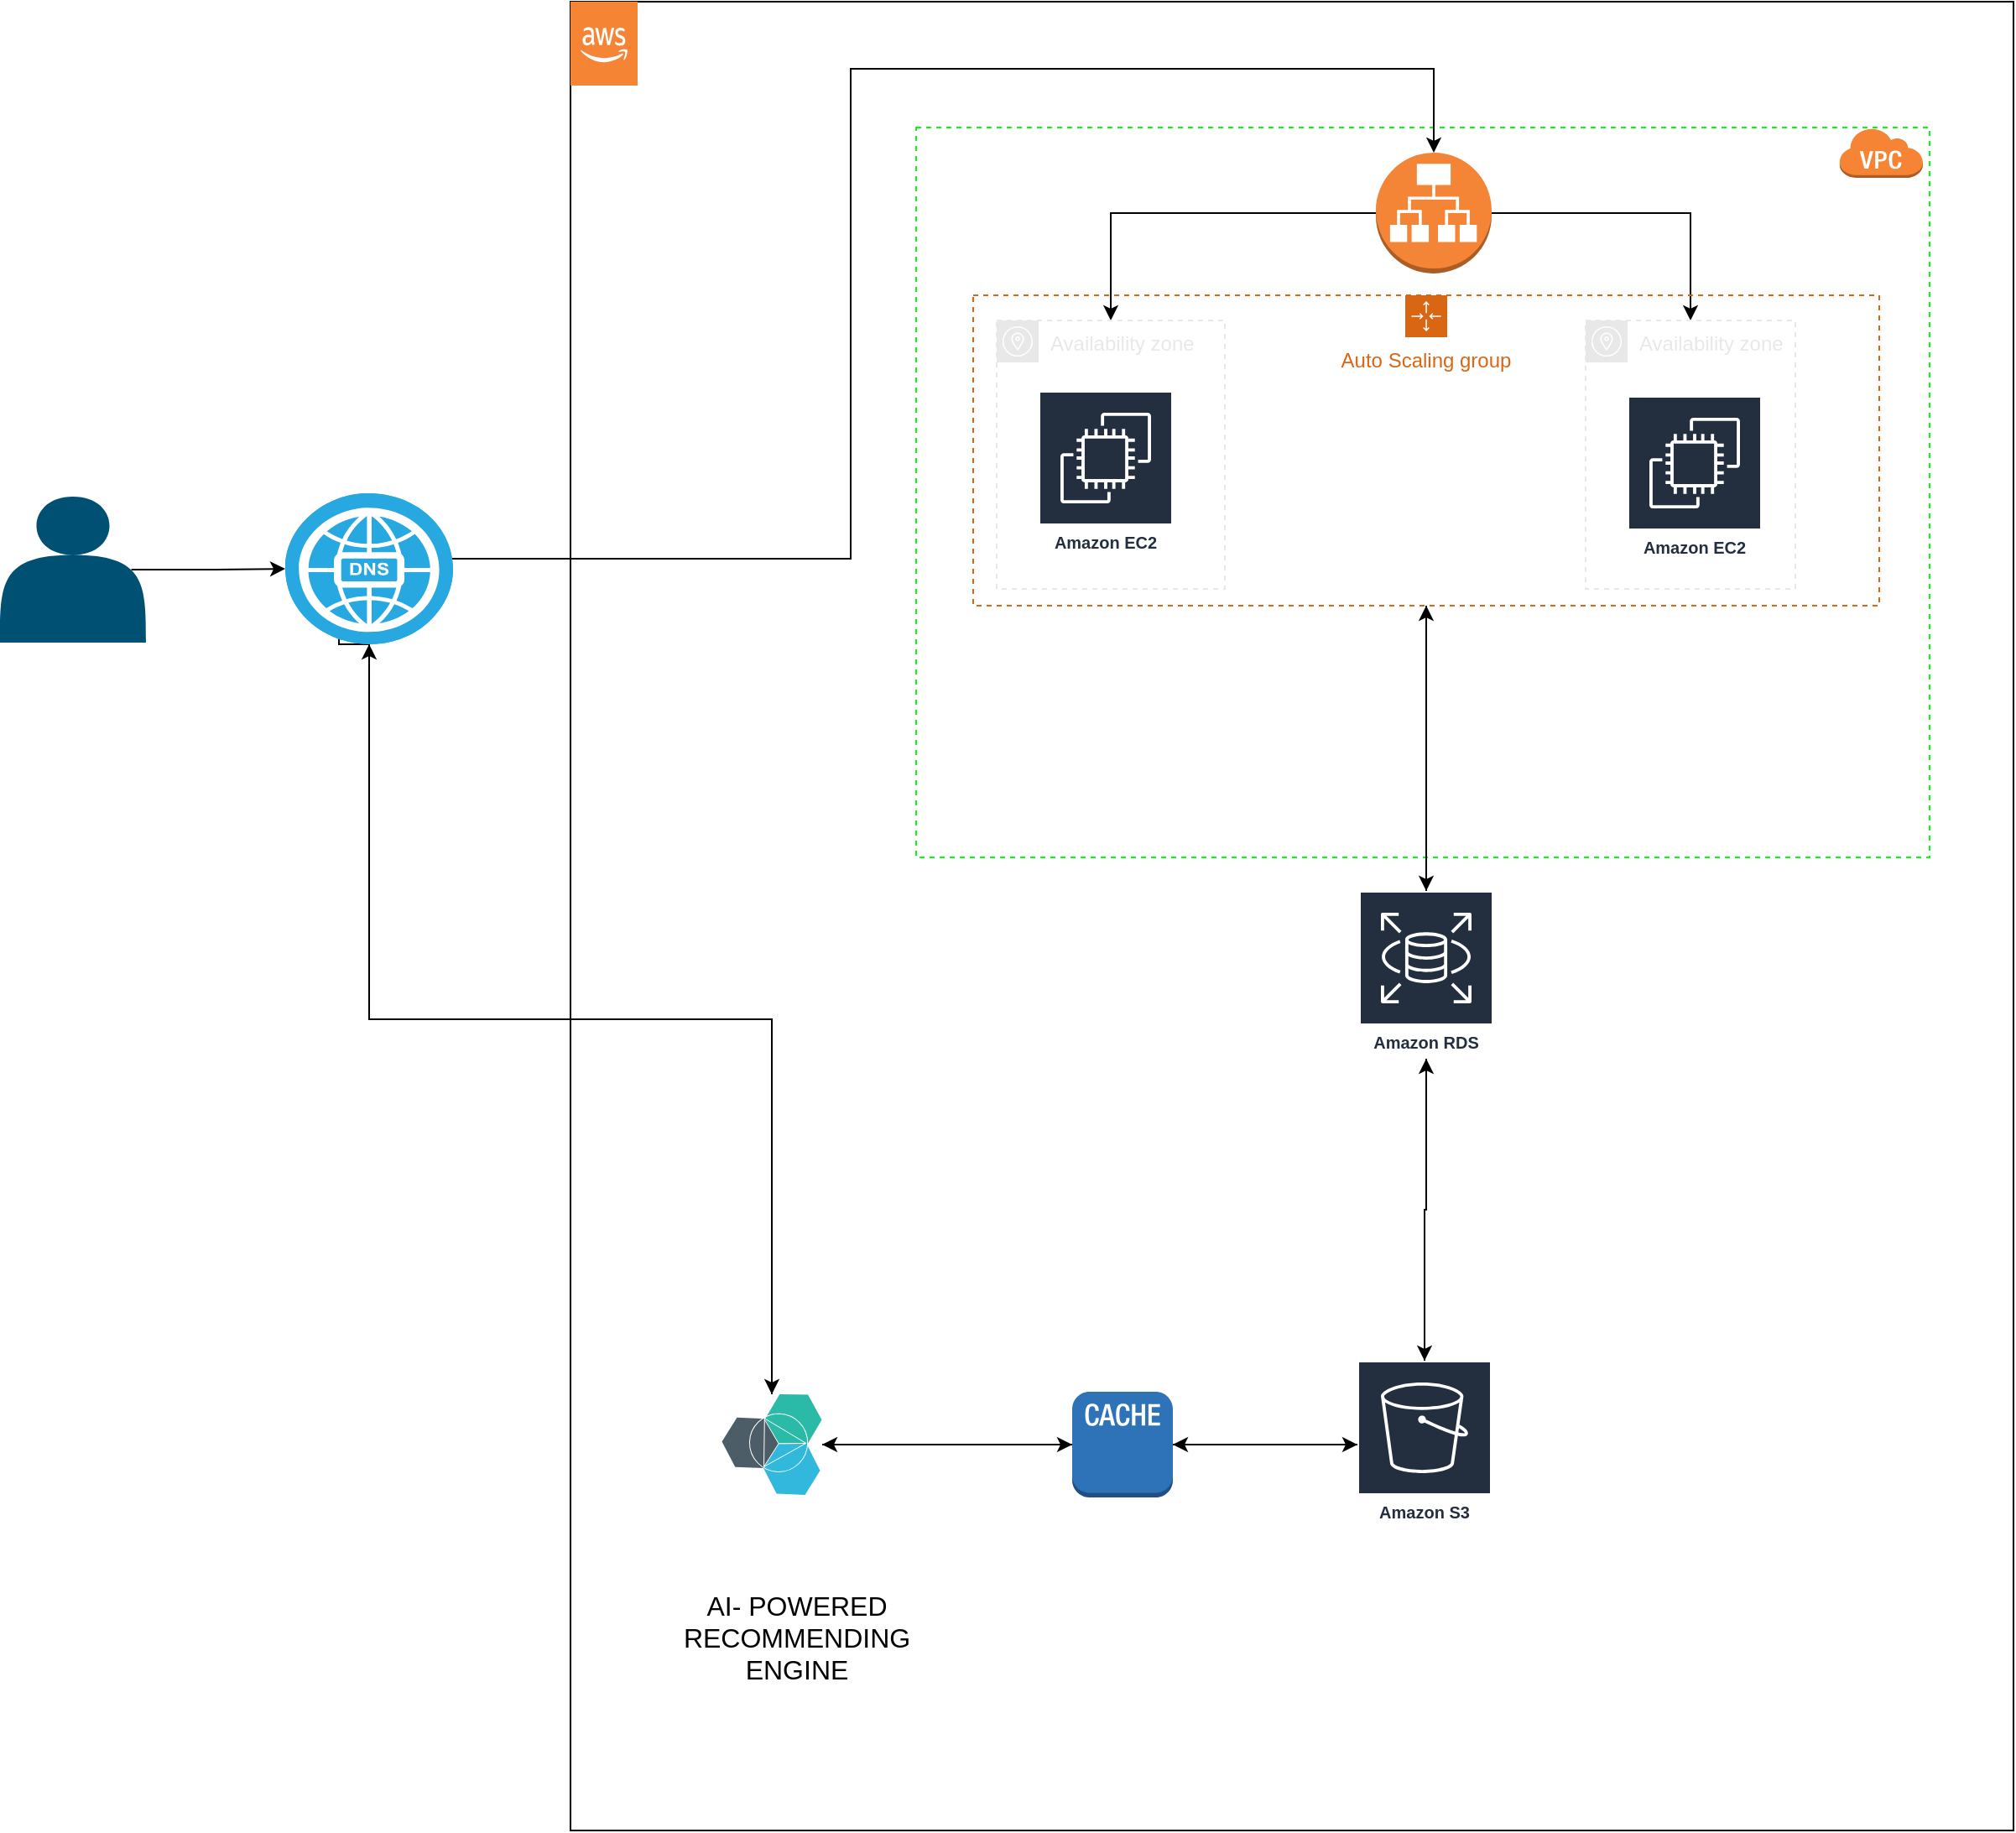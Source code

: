 <mxfile version="22.1.21" type="device">
  <diagram name="Page-1" id="9RDmgMSrVZAOL-lc2ijB">
    <mxGraphModel dx="3839" dy="899" grid="1" gridSize="10" guides="1" tooltips="1" connect="1" arrows="1" fold="1" page="1" pageScale="1" pageWidth="2339" pageHeight="3300" math="0" shadow="0">
      <root>
        <mxCell id="0" />
        <mxCell id="1" parent="0" />
        <mxCell id="HvqwYxyJVgI_4CELtDbY-2" value="" style="rounded=0;whiteSpace=wrap;html=1;movable=0;resizable=0;rotatable=0;deletable=0;editable=0;locked=1;connectable=0;" vertex="1" parent="1">
          <mxGeometry x="30" y="190" width="860" height="1090" as="geometry" />
        </mxCell>
        <mxCell id="HvqwYxyJVgI_4CELtDbY-1" value="" style="outlineConnect=0;dashed=0;verticalLabelPosition=bottom;verticalAlign=top;align=center;html=1;shape=mxgraph.aws3.cloud_2;fillColor=#F58534;gradientColor=none;movable=1;resizable=1;rotatable=1;deletable=1;editable=1;locked=0;connectable=1;" vertex="1" parent="1">
          <mxGeometry x="30" y="190" width="40" height="50" as="geometry" />
        </mxCell>
        <mxCell id="HvqwYxyJVgI_4CELtDbY-4" value="" style="rounded=0;whiteSpace=wrap;html=1;dashed=1;strokeColor=#04fb14;movable=0;resizable=0;rotatable=0;deletable=0;editable=0;locked=1;connectable=0;" vertex="1" parent="1">
          <mxGeometry x="236" y="265" width="604" height="435" as="geometry" />
        </mxCell>
        <mxCell id="HvqwYxyJVgI_4CELtDbY-6" value="" style="outlineConnect=0;dashed=0;verticalLabelPosition=bottom;verticalAlign=top;align=center;html=1;shape=mxgraph.aws3.virtual_private_cloud;fillColor=#F58534;gradientColor=none;movable=1;resizable=1;rotatable=1;deletable=1;editable=1;locked=0;connectable=1;" vertex="1" parent="1">
          <mxGeometry x="786" y="265" width="50" height="30" as="geometry" />
        </mxCell>
        <mxCell id="HvqwYxyJVgI_4CELtDbY-14" value="" style="verticalLabelPosition=bottom;sketch=0;html=1;verticalAlign=top;aspect=fixed;align=center;pointerEvents=1;shape=actor;fillColor=#005073;strokeColor=none;whiteSpace=wrap;" vertex="1" parent="1">
          <mxGeometry x="-310" y="485" width="87" height="87" as="geometry" />
        </mxCell>
        <mxCell id="HvqwYxyJVgI_4CELtDbY-19" style="edgeStyle=orthogonalEdgeStyle;rounded=0;orthogonalLoop=1;jettySize=auto;html=1;exitX=0.5;exitY=1;exitDx=0;exitDy=0;exitPerimeter=0;entryX=0.5;entryY=0;entryDx=0;entryDy=0;entryPerimeter=0;" edge="1" parent="1" source="HvqwYxyJVgI_4CELtDbY-17" target="HvqwYxyJVgI_4CELtDbY-23">
          <mxGeometry relative="1" as="geometry">
            <mxPoint x="520" y="280" as="targetPoint" />
            <Array as="points">
              <mxPoint x="-108" y="522" />
              <mxPoint x="197" y="522" />
              <mxPoint x="197" y="230" />
              <mxPoint x="545" y="230" />
            </Array>
          </mxGeometry>
        </mxCell>
        <mxCell id="HvqwYxyJVgI_4CELtDbY-17" value="" style="fillColor=#28A8E0;verticalLabelPosition=bottom;sketch=0;html=1;strokeColor=#ffffff;verticalAlign=top;align=center;points=[[0.145,0.145,0],[0.5,0,0],[0.855,0.145,0],[1,0.5,0],[0.855,0.855,0],[0.5,1,0],[0.145,0.855,0],[0,0.5,0]];pointerEvents=1;shape=mxgraph.cisco_safe.compositeIcon;bgIcon=ellipse;resIcon=mxgraph.cisco_safe.capability.dns;" vertex="1" parent="1">
          <mxGeometry x="-140" y="483" width="100" height="90" as="geometry" />
        </mxCell>
        <mxCell id="HvqwYxyJVgI_4CELtDbY-36" style="edgeStyle=orthogonalEdgeStyle;rounded=0;orthogonalLoop=1;jettySize=auto;html=1;exitX=0;exitY=0.5;exitDx=0;exitDy=0;exitPerimeter=0;movable=0;resizable=0;rotatable=0;deletable=0;editable=0;locked=1;connectable=0;" edge="1" parent="1" source="HvqwYxyJVgI_4CELtDbY-23" target="HvqwYxyJVgI_4CELtDbY-28">
          <mxGeometry relative="1" as="geometry" />
        </mxCell>
        <mxCell id="HvqwYxyJVgI_4CELtDbY-38" style="edgeStyle=orthogonalEdgeStyle;rounded=0;orthogonalLoop=1;jettySize=auto;html=1;exitX=1;exitY=0.5;exitDx=0;exitDy=0;exitPerimeter=0;movable=0;resizable=0;rotatable=0;deletable=0;editable=0;locked=1;connectable=0;" edge="1" parent="1" source="HvqwYxyJVgI_4CELtDbY-23" target="HvqwYxyJVgI_4CELtDbY-30">
          <mxGeometry relative="1" as="geometry" />
        </mxCell>
        <mxCell id="HvqwYxyJVgI_4CELtDbY-23" value="" style="outlineConnect=0;dashed=0;verticalLabelPosition=bottom;verticalAlign=top;align=center;html=1;shape=mxgraph.aws3.application_load_balancer;fillColor=#F58536;gradientColor=none;movable=0;resizable=0;rotatable=0;deletable=0;editable=0;locked=1;connectable=0;" vertex="1" parent="1">
          <mxGeometry x="510" y="280" width="69" height="72" as="geometry" />
        </mxCell>
        <mxCell id="HvqwYxyJVgI_4CELtDbY-28" value="Availability zone" style="sketch=0;outlineConnect=0;gradientColor=none;html=1;whiteSpace=wrap;fontSize=12;fontStyle=0;shape=mxgraph.aws4.group;grIcon=mxgraph.aws4.group_availability_zone;strokeColor=#E8E8E8;fillColor=none;verticalAlign=top;align=left;spacingLeft=30;fontColor=#E8E8E8;dashed=1;movable=0;resizable=0;rotatable=0;deletable=0;editable=0;locked=1;connectable=0;" vertex="1" parent="1">
          <mxGeometry x="284" y="380" width="136" height="160" as="geometry" />
        </mxCell>
        <mxCell id="HvqwYxyJVgI_4CELtDbY-30" value="Availability zone" style="sketch=0;outlineConnect=0;gradientColor=none;html=1;whiteSpace=wrap;fontSize=12;fontStyle=0;shape=mxgraph.aws4.group;grIcon=mxgraph.aws4.group_availability_zone;strokeColor=#E8E8E8;fillColor=none;verticalAlign=top;align=left;spacingLeft=30;fontColor=#E8E8E8;dashed=1;movable=0;resizable=0;rotatable=0;deletable=0;editable=0;locked=1;connectable=0;" vertex="1" parent="1">
          <mxGeometry x="635" y="380" width="125" height="160" as="geometry" />
        </mxCell>
        <mxCell id="HvqwYxyJVgI_4CELtDbY-33" value="Amazon EC2" style="sketch=0;outlineConnect=0;fontColor=#232F3E;gradientColor=none;strokeColor=#ffffff;fillColor=#232F3E;dashed=0;verticalLabelPosition=middle;verticalAlign=bottom;align=center;html=1;whiteSpace=wrap;fontSize=10;fontStyle=1;spacing=3;shape=mxgraph.aws4.productIcon;prIcon=mxgraph.aws4.ec2;movable=0;resizable=0;rotatable=0;deletable=0;editable=0;locked=1;connectable=0;" vertex="1" parent="1">
          <mxGeometry x="309" y="422" width="80" height="100" as="geometry" />
        </mxCell>
        <mxCell id="HvqwYxyJVgI_4CELtDbY-35" value="Amazon EC2" style="sketch=0;outlineConnect=0;fontColor=#232F3E;gradientColor=none;strokeColor=#ffffff;fillColor=#232F3E;dashed=0;verticalLabelPosition=middle;verticalAlign=bottom;align=center;html=1;whiteSpace=wrap;fontSize=10;fontStyle=1;spacing=3;shape=mxgraph.aws4.productIcon;prIcon=mxgraph.aws4.ec2;movable=0;resizable=0;rotatable=0;deletable=0;editable=0;locked=1;connectable=0;" vertex="1" parent="1">
          <mxGeometry x="660" y="425" width="80" height="100" as="geometry" />
        </mxCell>
        <mxCell id="HvqwYxyJVgI_4CELtDbY-94" style="edgeStyle=orthogonalEdgeStyle;rounded=0;orthogonalLoop=1;jettySize=auto;html=1;" edge="1" parent="1" source="HvqwYxyJVgI_4CELtDbY-42" target="HvqwYxyJVgI_4CELtDbY-71">
          <mxGeometry relative="1" as="geometry" />
        </mxCell>
        <mxCell id="HvqwYxyJVgI_4CELtDbY-98" style="edgeStyle=orthogonalEdgeStyle;rounded=0;orthogonalLoop=1;jettySize=auto;html=1;" edge="1" parent="1" source="HvqwYxyJVgI_4CELtDbY-42" target="HvqwYxyJVgI_4CELtDbY-45">
          <mxGeometry relative="1" as="geometry" />
        </mxCell>
        <mxCell id="HvqwYxyJVgI_4CELtDbY-42" value="Amazon RDS" style="sketch=0;outlineConnect=0;fontColor=#232F3E;gradientColor=none;strokeColor=#ffffff;fillColor=#232F3E;dashed=0;verticalLabelPosition=middle;verticalAlign=bottom;align=center;html=1;whiteSpace=wrap;fontSize=10;fontStyle=1;spacing=3;shape=mxgraph.aws4.productIcon;prIcon=mxgraph.aws4.rds;" vertex="1" parent="1">
          <mxGeometry x="500" y="720" width="80" height="100" as="geometry" />
        </mxCell>
        <mxCell id="HvqwYxyJVgI_4CELtDbY-99" style="edgeStyle=orthogonalEdgeStyle;rounded=0;orthogonalLoop=1;jettySize=auto;html=1;" edge="1" parent="1" source="HvqwYxyJVgI_4CELtDbY-45" target="HvqwYxyJVgI_4CELtDbY-42">
          <mxGeometry relative="1" as="geometry" />
        </mxCell>
        <mxCell id="HvqwYxyJVgI_4CELtDbY-45" value="Auto Scaling group" style="points=[[0,0],[0.25,0],[0.5,0],[0.75,0],[1,0],[1,0.25],[1,0.5],[1,0.75],[1,1],[0.75,1],[0.5,1],[0.25,1],[0,1],[0,0.75],[0,0.5],[0,0.25]];outlineConnect=0;gradientColor=none;html=1;whiteSpace=wrap;fontSize=12;fontStyle=0;container=1;pointerEvents=0;collapsible=0;recursiveResize=0;shape=mxgraph.aws4.groupCenter;grIcon=mxgraph.aws4.group_auto_scaling_group;grStroke=1;strokeColor=#D86613;fillColor=none;verticalAlign=top;align=center;fontColor=#D86613;dashed=1;spacingTop=25;movable=1;resizable=1;rotatable=1;deletable=1;editable=1;locked=0;connectable=1;" vertex="1" parent="1">
          <mxGeometry x="270" y="365" width="540" height="185" as="geometry" />
        </mxCell>
        <mxCell id="HvqwYxyJVgI_4CELtDbY-70" style="edgeStyle=orthogonalEdgeStyle;rounded=0;orthogonalLoop=1;jettySize=auto;html=1;exitX=0.5;exitY=1;exitDx=0;exitDy=0;exitPerimeter=0;entryX=0.5;entryY=0;entryDx=0;entryDy=0;" edge="1" parent="1" source="HvqwYxyJVgI_4CELtDbY-17" target="HvqwYxyJVgI_4CELtDbY-76">
          <mxGeometry relative="1" as="geometry" />
        </mxCell>
        <mxCell id="HvqwYxyJVgI_4CELtDbY-75" style="edgeStyle=orthogonalEdgeStyle;rounded=0;orthogonalLoop=1;jettySize=auto;html=1;" edge="1" parent="1" source="HvqwYxyJVgI_4CELtDbY-71" target="HvqwYxyJVgI_4CELtDbY-42">
          <mxGeometry relative="1" as="geometry">
            <mxPoint x="516" y="550" as="targetPoint" />
          </mxGeometry>
        </mxCell>
        <mxCell id="HvqwYxyJVgI_4CELtDbY-71" value="Amazon S3" style="sketch=0;outlineConnect=0;fontColor=#232F3E;gradientColor=none;strokeColor=#ffffff;fillColor=#232F3E;dashed=0;verticalLabelPosition=middle;verticalAlign=bottom;align=center;html=1;whiteSpace=wrap;fontSize=10;fontStyle=1;spacing=3;shape=mxgraph.aws4.productIcon;prIcon=mxgraph.aws4.s3;" vertex="1" parent="1">
          <mxGeometry x="499" y="1000" width="80" height="100" as="geometry" />
        </mxCell>
        <mxCell id="HvqwYxyJVgI_4CELtDbY-72" style="edgeStyle=orthogonalEdgeStyle;rounded=0;orthogonalLoop=1;jettySize=auto;html=1;exitX=0.5;exitY=1;exitDx=0;exitDy=0;" edge="1" parent="1" source="HvqwYxyJVgI_4CELtDbY-4" target="HvqwYxyJVgI_4CELtDbY-4">
          <mxGeometry relative="1" as="geometry" />
        </mxCell>
        <mxCell id="HvqwYxyJVgI_4CELtDbY-90" style="edgeStyle=orthogonalEdgeStyle;rounded=0;orthogonalLoop=1;jettySize=auto;html=1;exitX=1;exitY=0.5;exitDx=0;exitDy=0;" edge="1" parent="1" source="HvqwYxyJVgI_4CELtDbY-76" target="HvqwYxyJVgI_4CELtDbY-78">
          <mxGeometry relative="1" as="geometry" />
        </mxCell>
        <mxCell id="HvqwYxyJVgI_4CELtDbY-76" value="" style="image;aspect=fixed;perimeter=ellipsePerimeter;html=1;align=center;shadow=0;dashed=0;fontColor=#4277BB;labelBackgroundColor=default;fontSize=12;spacingTop=3;image=img/lib/ibm/miscellaneous/microservices_application.svg;" vertex="1" parent="1">
          <mxGeometry x="120" y="1020" width="60" height="60" as="geometry" />
        </mxCell>
        <mxCell id="HvqwYxyJVgI_4CELtDbY-91" style="edgeStyle=orthogonalEdgeStyle;rounded=0;orthogonalLoop=1;jettySize=auto;html=1;exitX=0;exitY=0.5;exitDx=0;exitDy=0;exitPerimeter=0;entryX=1;entryY=0.5;entryDx=0;entryDy=0;" edge="1" parent="1" source="HvqwYxyJVgI_4CELtDbY-78" target="HvqwYxyJVgI_4CELtDbY-76">
          <mxGeometry relative="1" as="geometry" />
        </mxCell>
        <mxCell id="HvqwYxyJVgI_4CELtDbY-92" style="edgeStyle=orthogonalEdgeStyle;rounded=0;orthogonalLoop=1;jettySize=auto;html=1;exitX=1;exitY=0.5;exitDx=0;exitDy=0;exitPerimeter=0;" edge="1" parent="1" source="HvqwYxyJVgI_4CELtDbY-78" target="HvqwYxyJVgI_4CELtDbY-71">
          <mxGeometry relative="1" as="geometry" />
        </mxCell>
        <mxCell id="HvqwYxyJVgI_4CELtDbY-78" value="" style="outlineConnect=0;dashed=0;verticalLabelPosition=bottom;verticalAlign=top;align=center;html=1;shape=mxgraph.aws3.cache_node;fillColor=#2E73B8;gradientColor=none;" vertex="1" parent="1">
          <mxGeometry x="329" y="1018.5" width="60" height="63" as="geometry" />
        </mxCell>
        <mxCell id="HvqwYxyJVgI_4CELtDbY-81" value="&lt;font size=&quot;3&quot;&gt;AI- POWERED&lt;br&gt;RECOMMENDING ENGINE&lt;br&gt;&lt;/font&gt;" style="text;strokeColor=none;align=center;fillColor=none;html=1;verticalAlign=middle;whiteSpace=wrap;rounded=0;" vertex="1" parent="1">
          <mxGeometry x="100" y="1110" width="130" height="110" as="geometry" />
        </mxCell>
        <mxCell id="HvqwYxyJVgI_4CELtDbY-85" style="edgeStyle=orthogonalEdgeStyle;rounded=0;orthogonalLoop=1;jettySize=auto;html=1;exitX=0.9;exitY=0.5;exitDx=0;exitDy=0;exitPerimeter=0;entryX=0;entryY=0.5;entryDx=0;entryDy=0;entryPerimeter=0;" edge="1" parent="1" source="HvqwYxyJVgI_4CELtDbY-14" target="HvqwYxyJVgI_4CELtDbY-17">
          <mxGeometry relative="1" as="geometry" />
        </mxCell>
        <mxCell id="HvqwYxyJVgI_4CELtDbY-86" style="edgeStyle=orthogonalEdgeStyle;rounded=0;orthogonalLoop=1;jettySize=auto;html=1;exitX=0.5;exitY=0;exitDx=0;exitDy=0;entryX=0.5;entryY=1;entryDx=0;entryDy=0;entryPerimeter=0;" edge="1" parent="1" source="HvqwYxyJVgI_4CELtDbY-76" target="HvqwYxyJVgI_4CELtDbY-17">
          <mxGeometry relative="1" as="geometry" />
        </mxCell>
        <mxCell id="HvqwYxyJVgI_4CELtDbY-93" style="edgeStyle=orthogonalEdgeStyle;rounded=0;orthogonalLoop=1;jettySize=auto;html=1;entryX=1;entryY=0.5;entryDx=0;entryDy=0;entryPerimeter=0;" edge="1" parent="1" source="HvqwYxyJVgI_4CELtDbY-71" target="HvqwYxyJVgI_4CELtDbY-78">
          <mxGeometry relative="1" as="geometry" />
        </mxCell>
      </root>
    </mxGraphModel>
  </diagram>
</mxfile>
